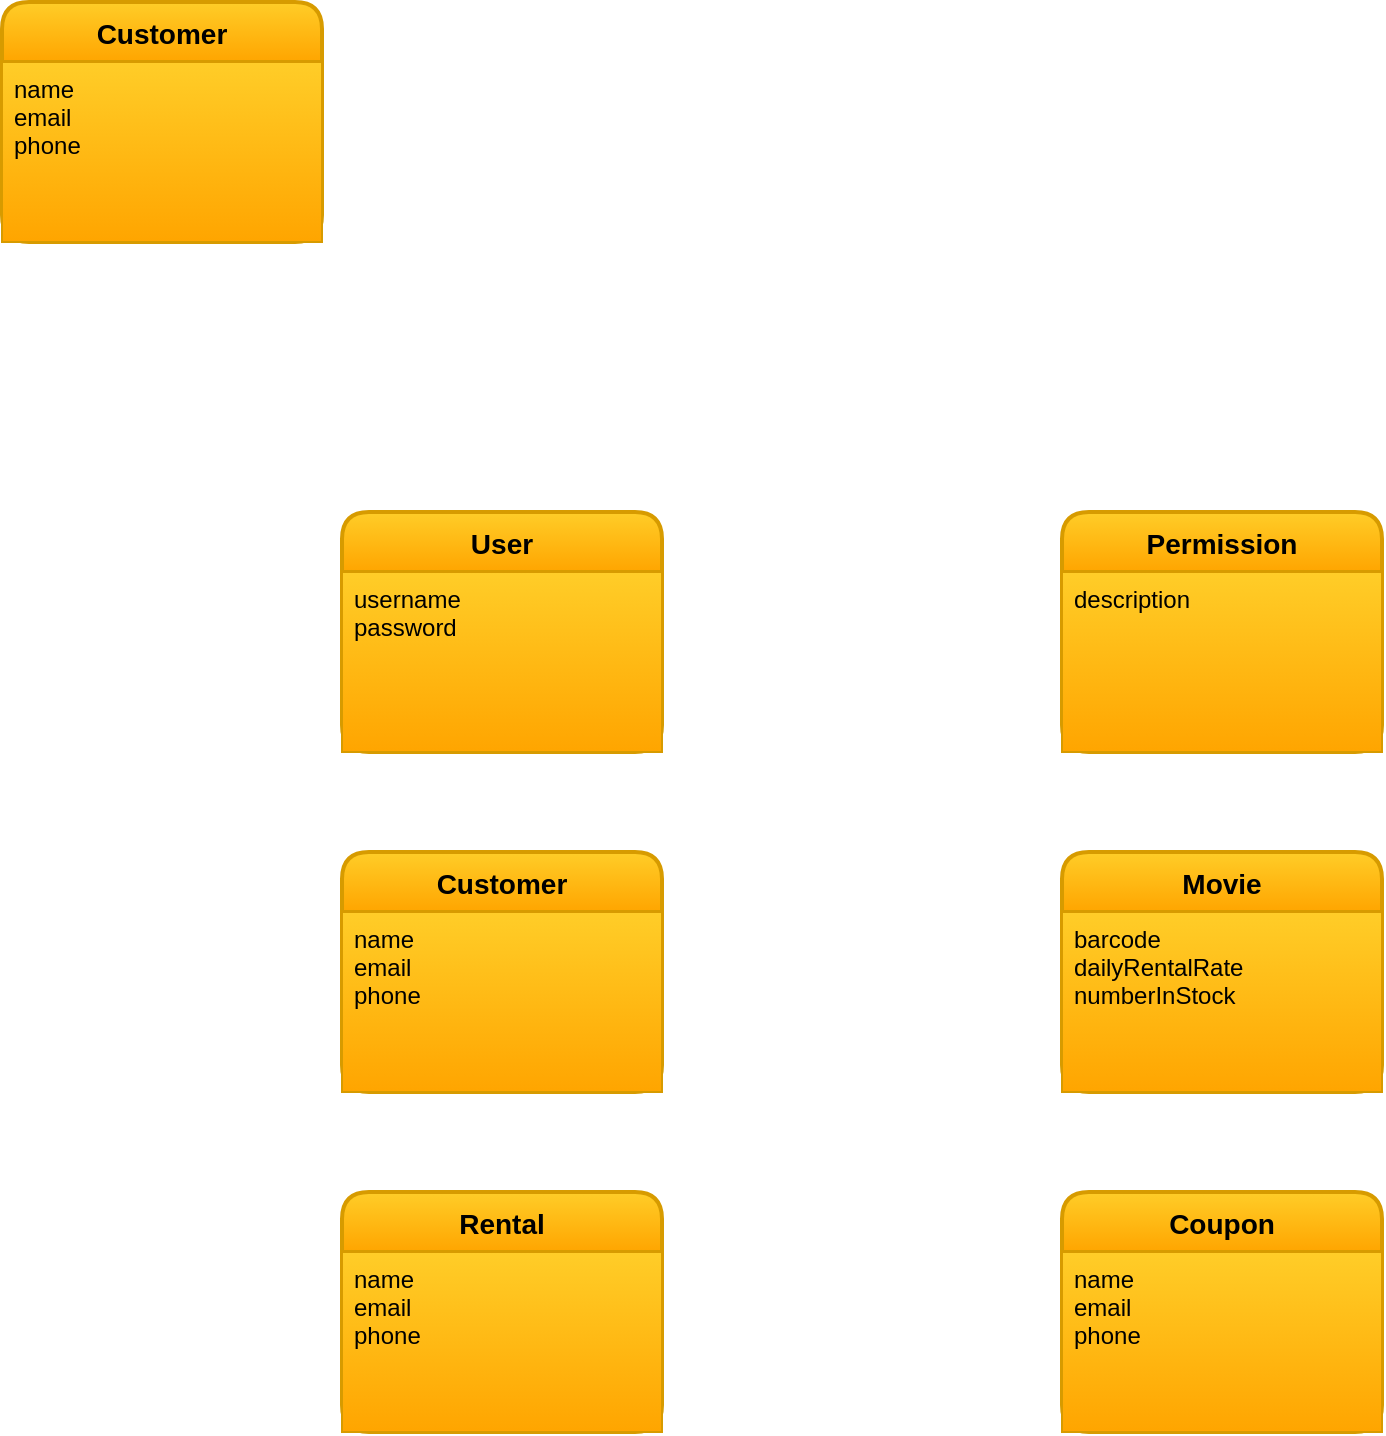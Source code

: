 <mxfile version="13.0.9" type="github"><diagram id="zZ8cL9uw9zCIzJFZQTrA" name="Page-1"><mxGraphModel dx="1952" dy="1714" grid="1" gridSize="10" guides="1" tooltips="1" connect="1" arrows="1" fold="1" page="1" pageScale="1" pageWidth="850" pageHeight="1100" math="0" shadow="0"><root><mxCell id="0"/><mxCell id="1" parent="0"/><mxCell id="dbqei9973qF3Tscrkt3M-3" value="User" style="swimlane;childLayout=stackLayout;horizontal=1;startSize=30;horizontalStack=0;rounded=1;fontSize=14;fontStyle=1;strokeWidth=2;resizeParent=0;resizeLast=1;shadow=0;dashed=0;align=center;labelBackgroundColor=none;fillColor=#ffcd28;strokeColor=#d79b00;gradientColor=#ffa500;" vertex="1" parent="1"><mxGeometry x="170" y="100" width="160" height="120" as="geometry"/></mxCell><mxCell id="dbqei9973qF3Tscrkt3M-4" value="username&#10;password" style="align=left;spacingLeft=4;fontSize=12;verticalAlign=top;resizable=0;rotatable=0;part=1;fillColor=#ffcd28;strokeColor=#d79b00;gradientColor=#ffa500;" vertex="1" parent="dbqei9973qF3Tscrkt3M-3"><mxGeometry y="30" width="160" height="90" as="geometry"/></mxCell><mxCell id="dbqei9973qF3Tscrkt3M-5" value="Permission" style="swimlane;childLayout=stackLayout;horizontal=1;startSize=30;horizontalStack=0;rounded=1;fontSize=14;fontStyle=1;strokeWidth=2;resizeParent=0;resizeLast=1;shadow=0;dashed=0;align=center;labelBackgroundColor=none;fillColor=#ffcd28;strokeColor=#d79b00;gradientColor=#ffa500;" vertex="1" parent="1"><mxGeometry x="530" y="100" width="160" height="120" as="geometry"/></mxCell><mxCell id="dbqei9973qF3Tscrkt3M-6" value="description&#10;" style="align=left;spacingLeft=4;fontSize=12;verticalAlign=top;resizable=0;rotatable=0;part=1;fillColor=#ffcd28;strokeColor=#d79b00;gradientColor=#ffa500;" vertex="1" parent="dbqei9973qF3Tscrkt3M-5"><mxGeometry y="30" width="160" height="90" as="geometry"/></mxCell><mxCell id="dbqei9973qF3Tscrkt3M-17" value="Customer" style="swimlane;childLayout=stackLayout;horizontal=1;startSize=30;horizontalStack=0;rounded=1;fontSize=14;fontStyle=1;strokeWidth=2;resizeParent=0;resizeLast=1;shadow=0;dashed=0;align=center;labelBackgroundColor=none;fillColor=#ffcd28;strokeColor=#d79b00;gradientColor=#ffa500;" vertex="1" parent="1"><mxGeometry y="-155" width="160" height="120" as="geometry"/></mxCell><mxCell id="dbqei9973qF3Tscrkt3M-18" value="name&#10;email&#10;phone" style="align=left;spacingLeft=4;fontSize=12;verticalAlign=top;resizable=0;rotatable=0;part=1;fillColor=#ffcd28;strokeColor=#d79b00;gradientColor=#ffa500;" vertex="1" parent="dbqei9973qF3Tscrkt3M-17"><mxGeometry y="30" width="160" height="90" as="geometry"/></mxCell><mxCell id="dbqei9973qF3Tscrkt3M-11" value="Movie" style="swimlane;childLayout=stackLayout;horizontal=1;startSize=30;horizontalStack=0;rounded=1;fontSize=14;fontStyle=1;strokeWidth=2;resizeParent=0;resizeLast=1;shadow=0;dashed=0;align=center;labelBackgroundColor=none;fillColor=#ffcd28;strokeColor=#d79b00;gradientColor=#ffa500;" vertex="1" parent="1"><mxGeometry x="530" y="270" width="160" height="120" as="geometry"/></mxCell><mxCell id="dbqei9973qF3Tscrkt3M-12" value="barcode&#10;dailyRentalRate&#10;numberInStock" style="align=left;spacingLeft=4;fontSize=12;verticalAlign=top;resizable=0;rotatable=0;part=1;fillColor=#ffcd28;strokeColor=#d79b00;gradientColor=#ffa500;" vertex="1" parent="dbqei9973qF3Tscrkt3M-11"><mxGeometry y="30" width="160" height="90" as="geometry"/></mxCell><mxCell id="dbqei9973qF3Tscrkt3M-15" value="Customer" style="swimlane;childLayout=stackLayout;horizontal=1;startSize=30;horizontalStack=0;rounded=1;fontSize=14;fontStyle=1;strokeWidth=2;resizeParent=0;resizeLast=1;shadow=0;dashed=0;align=center;labelBackgroundColor=none;fillColor=#ffcd28;strokeColor=#d79b00;gradientColor=#ffa500;" vertex="1" parent="1"><mxGeometry x="170" y="270" width="160" height="120" as="geometry"/></mxCell><mxCell id="dbqei9973qF3Tscrkt3M-16" value="name&#10;email&#10;phone" style="align=left;spacingLeft=4;fontSize=12;verticalAlign=top;resizable=0;rotatable=0;part=1;fillColor=#ffcd28;strokeColor=#d79b00;gradientColor=#ffa500;" vertex="1" parent="dbqei9973qF3Tscrkt3M-15"><mxGeometry y="30" width="160" height="90" as="geometry"/></mxCell><mxCell id="dbqei9973qF3Tscrkt3M-13" value="Rental" style="swimlane;childLayout=stackLayout;horizontal=1;startSize=30;horizontalStack=0;rounded=1;fontSize=14;fontStyle=1;strokeWidth=2;resizeParent=0;resizeLast=1;shadow=0;dashed=0;align=center;labelBackgroundColor=none;fillColor=#ffcd28;strokeColor=#d79b00;gradientColor=#ffa500;" vertex="1" parent="1"><mxGeometry x="170" y="440" width="160" height="120" as="geometry"/></mxCell><mxCell id="dbqei9973qF3Tscrkt3M-14" value="name&#10;email&#10;phone" style="align=left;spacingLeft=4;fontSize=12;verticalAlign=top;resizable=0;rotatable=0;part=1;fillColor=#ffcd28;strokeColor=#d79b00;gradientColor=#ffa500;" vertex="1" parent="dbqei9973qF3Tscrkt3M-13"><mxGeometry y="30" width="160" height="90" as="geometry"/></mxCell><mxCell id="dbqei9973qF3Tscrkt3M-9" value="Coupon" style="swimlane;childLayout=stackLayout;horizontal=1;startSize=30;horizontalStack=0;rounded=1;fontSize=14;fontStyle=1;strokeWidth=2;resizeParent=0;resizeLast=1;shadow=0;dashed=0;align=center;labelBackgroundColor=none;fillColor=#ffcd28;strokeColor=#d79b00;gradientColor=#ffa500;" vertex="1" parent="1"><mxGeometry x="530" y="440" width="160" height="120" as="geometry"/></mxCell><mxCell id="dbqei9973qF3Tscrkt3M-10" value="name&#10;email&#10;phone" style="align=left;spacingLeft=4;fontSize=12;verticalAlign=top;resizable=0;rotatable=0;part=1;fillColor=#ffcd28;strokeColor=#d79b00;gradientColor=#ffa500;" vertex="1" parent="dbqei9973qF3Tscrkt3M-9"><mxGeometry y="30" width="160" height="90" as="geometry"/></mxCell></root></mxGraphModel></diagram></mxfile>